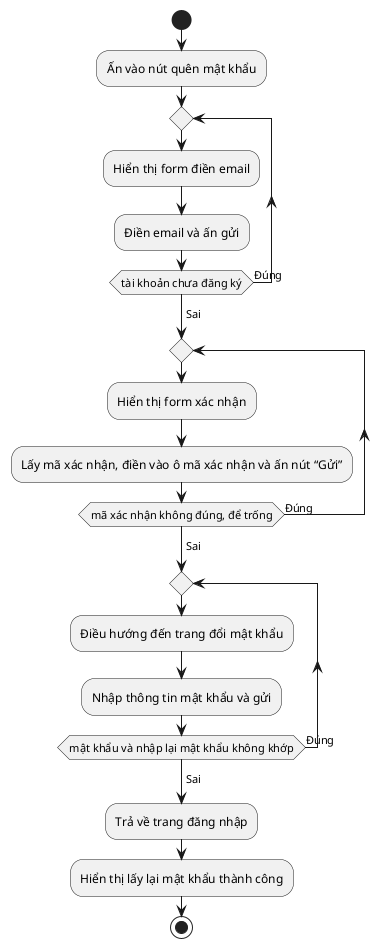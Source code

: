 @startuml
start

:Ấn vào nút quên mật khẩu;

repeat
:Hiển thị form điền email;
:Điền email và ấn gửi;
repeat while(tài khoản chưa đăng ký) is (Đúng)
->Sai;
repeat
:Hiển thị form xác nhận;
:Lấy mã xác nhận, điền vào ô mã xác nhận và ấn nút “Gửi”;
repeat while(mã xác nhận không đúng, để trống) is (Đúng)
->Sai;
repeat
:Điều hướng đến trang đổi mật khẩu;
:Nhập thông tin mật khẩu và gửi;
repeat while(mật khẩu và nhập lại mật khẩu không khớp) is (Đúng)
->Sai;
:Trả về trang đăng nhập;
:Hiển thị lấy lại mật khẩu thành công;

stop
@enduml